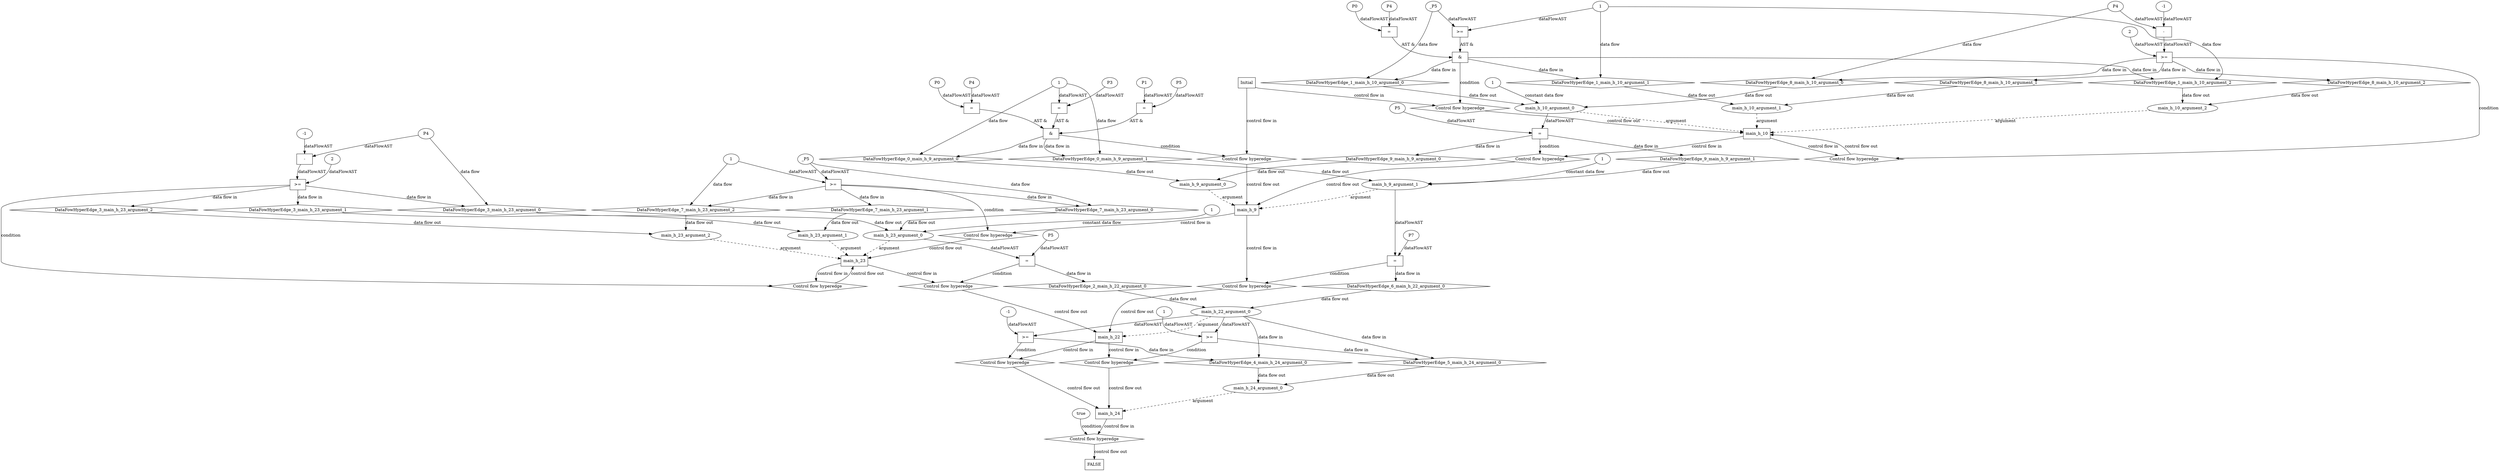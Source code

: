 digraph dag {
"main_h_10" [label="main_h_10" nodeName="main_h_10" class=cfn  shape="rect"];
"main_h_22" [label="main_h_22" nodeName="main_h_22" class=cfn  shape="rect"];
"main_h_23" [label="main_h_23" nodeName="main_h_23" class=cfn  shape="rect"];
"main_h_24" [label="main_h_24" nodeName="main_h_24" class=cfn  shape="rect"];
"main_h_9" [label="main_h_9" nodeName="main_h_9" class=cfn  shape="rect"];
FALSE [label="FALSE" nodeName=FALSE class=cfn  shape="rect"];
Initial [label="Initial" nodeName=Initial class=cfn  shape="rect"];
ControlFowHyperEdge_0 [label="Control flow hyperedge" nodeName=ControlFowHyperEdge_0 class=controlFlowHyperEdge shape="diamond"];
"Initial" -> ControlFowHyperEdge_0 [label="control flow in"]
ControlFowHyperEdge_0 -> "main_h_9" [label="control flow out"]
ControlFowHyperEdge_1 [label="Control flow hyperedge" nodeName=ControlFowHyperEdge_1 class=controlFlowHyperEdge shape="diamond"];
"Initial" -> ControlFowHyperEdge_1 [label="control flow in"]
ControlFowHyperEdge_1 -> "main_h_10" [label="control flow out"]
ControlFowHyperEdge_2 [label="Control flow hyperedge" nodeName=ControlFowHyperEdge_2 class=controlFlowHyperEdge shape="diamond"];
"main_h_23" -> ControlFowHyperEdge_2 [label="control flow in"]
ControlFowHyperEdge_2 -> "main_h_22" [label="control flow out"]
ControlFowHyperEdge_3 [label="Control flow hyperedge" nodeName=ControlFowHyperEdge_3 class=controlFlowHyperEdge shape="diamond"];
"main_h_23" -> ControlFowHyperEdge_3 [label="control flow in"]
ControlFowHyperEdge_3 -> "main_h_23" [label="control flow out"]
ControlFowHyperEdge_4 [label="Control flow hyperedge" nodeName=ControlFowHyperEdge_4 class=controlFlowHyperEdge shape="diamond"];
"main_h_22" -> ControlFowHyperEdge_4 [label="control flow in"]
ControlFowHyperEdge_4 -> "main_h_24" [label="control flow out"]
ControlFowHyperEdge_5 [label="Control flow hyperedge" nodeName=ControlFowHyperEdge_5 class=controlFlowHyperEdge shape="diamond"];
"main_h_22" -> ControlFowHyperEdge_5 [label="control flow in"]
ControlFowHyperEdge_5 -> "main_h_24" [label="control flow out"]
ControlFowHyperEdge_6 [label="Control flow hyperedge" nodeName=ControlFowHyperEdge_6 class=controlFlowHyperEdge shape="diamond"];
"main_h_9" -> ControlFowHyperEdge_6 [label="control flow in"]
ControlFowHyperEdge_6 -> "main_h_22" [label="control flow out"]
ControlFowHyperEdge_7 [label="Control flow hyperedge" nodeName=ControlFowHyperEdge_7 class=controlFlowHyperEdge shape="diamond"];
"main_h_9" -> ControlFowHyperEdge_7 [label="control flow in"]
ControlFowHyperEdge_7 -> "main_h_23" [label="control flow out"]
ControlFowHyperEdge_8 [label="Control flow hyperedge" nodeName=ControlFowHyperEdge_8 class=controlFlowHyperEdge shape="diamond"];
"main_h_10" -> ControlFowHyperEdge_8 [label="control flow in"]
ControlFowHyperEdge_8 -> "main_h_10" [label="control flow out"]
ControlFowHyperEdge_9 [label="Control flow hyperedge" nodeName=ControlFowHyperEdge_9 class=controlFlowHyperEdge shape="diamond"];
"main_h_10" -> ControlFowHyperEdge_9 [label="control flow in"]
ControlFowHyperEdge_9 -> "main_h_9" [label="control flow out"]
ControlFowHyperEdge_10 [label="Control flow hyperedge" nodeName=ControlFowHyperEdge_10 class=controlFlowHyperEdge shape="diamond"];
"main_h_24" -> ControlFowHyperEdge_10 [label="control flow in"]
ControlFowHyperEdge_10 -> "FALSE" [label="control flow out"]
"main_h_9_argument_0" [label="main_h_9_argument_0" nodeName=argument0 class=argument  head="main_h_9" shape="oval"];
"main_h_9_argument_0" -> "main_h_9"[label="argument" style="dashed"]
"main_h_9_argument_1" [label="main_h_9_argument_1" nodeName=argument1 class=argument  head="main_h_9" shape="oval"];
"main_h_9_argument_1" -> "main_h_9"[label="argument" style="dashed"]
"main_h_10_argument_0" [label="main_h_10_argument_0" nodeName=argument0 class=argument  head="main_h_10" shape="oval"];
"main_h_10_argument_0" -> "main_h_10"[label="argument" style="dashed"]
"main_h_10_argument_1" [label="main_h_10_argument_1" nodeName=argument1 class=argument  head="main_h_10" shape="oval"];
"main_h_10_argument_1" -> "main_h_10"[label="argument" style="dashed"]
"main_h_10_argument_2" [label="main_h_10_argument_2" nodeName=argument2 class=argument  head="main_h_10" shape="oval"];
"main_h_10_argument_2" -> "main_h_10"[label="argument" style="dashed"]
"main_h_22_argument_0" [label="main_h_22_argument_0" nodeName=argument0 class=argument  head="main_h_22" shape="oval"];
"main_h_22_argument_0" -> "main_h_22"[label="argument" style="dashed"]
"main_h_23_argument_0" [label="main_h_23_argument_0" nodeName=argument0 class=argument  head="main_h_23" shape="oval"];
"main_h_23_argument_0" -> "main_h_23"[label="argument" style="dashed"]
"main_h_23_argument_1" [label="main_h_23_argument_1" nodeName=argument1 class=argument  head="main_h_23" shape="oval"];
"main_h_23_argument_1" -> "main_h_23"[label="argument" style="dashed"]
"main_h_23_argument_2" [label="main_h_23_argument_2" nodeName=argument2 class=argument  head="main_h_23" shape="oval"];
"main_h_23_argument_2" -> "main_h_23"[label="argument" style="dashed"]
"main_h_24_argument_0" [label="main_h_24_argument_0" nodeName=argument0 class=argument  head="main_h_24" shape="oval"];
"main_h_24_argument_0" -> "main_h_24"[label="argument" style="dashed"]

"xxxmain_h_9___Initial_0xxx_and" [label="&" nodeName="xxxmain_h_9___Initial_0xxx_and" class=Operator shape="rect"];
"xxxmain_h_9___Initial_0xxxguard_0_node_0" [label="=" nodeName="xxxmain_h_9___Initial_0xxxguard_0_node_0" class=Operator  shape="rect"];
"xxxmain_h_9___Initial_0xxxguard_0_node_1" [label="P3" nodeName="xxxmain_h_9___Initial_0xxxguard_0_node_1" class=Constant ];
"xxxmain_h_9___Initial_0xxxguard_0_node_1" -> "xxxmain_h_9___Initial_0xxxguard_0_node_0"[label="dataFlowAST"]
"xxxmain_h_9___Initial_0xxxdataFlow_0_node_0" -> "xxxmain_h_9___Initial_0xxxguard_0_node_0"[label="dataFlowAST"]

"xxxmain_h_9___Initial_0xxxguard_0_node_0" -> "xxxmain_h_9___Initial_0xxx_and" [label="AST &"];
"xxxmain_h_9___Initial_0xxxguard1_node_0" [label="=" nodeName="xxxmain_h_9___Initial_0xxxguard1_node_0" class=Operator  shape="rect"];
"xxxmain_h_9___Initial_0xxxguard1_node_1" [label="P0" nodeName="xxxmain_h_9___Initial_0xxxguard1_node_1" class=Constant ];
"xxxmain_h_9___Initial_0xxxguard1_node_2" [label="P4" nodeName="xxxmain_h_9___Initial_0xxxguard1_node_2" class=Constant ];
"xxxmain_h_9___Initial_0xxxguard1_node_1" -> "xxxmain_h_9___Initial_0xxxguard1_node_0"[label="dataFlowAST"]
"xxxmain_h_9___Initial_0xxxguard1_node_2" -> "xxxmain_h_9___Initial_0xxxguard1_node_0"[label="dataFlowAST"]

"xxxmain_h_9___Initial_0xxxguard1_node_0" -> "xxxmain_h_9___Initial_0xxx_and" [label="AST &"];
"xxxmain_h_9___Initial_0xxxguard2_node_0" [label="=" nodeName="xxxmain_h_9___Initial_0xxxguard2_node_0" class=Operator  shape="rect"];
"xxxmain_h_9___Initial_0xxxguard2_node_1" [label="P1" nodeName="xxxmain_h_9___Initial_0xxxguard2_node_1" class=Constant ];
"xxxmain_h_9___Initial_0xxxguard2_node_2" [label="P5" nodeName="xxxmain_h_9___Initial_0xxxguard2_node_2" class=Constant ];
"xxxmain_h_9___Initial_0xxxguard2_node_1" -> "xxxmain_h_9___Initial_0xxxguard2_node_0"[label="dataFlowAST"]
"xxxmain_h_9___Initial_0xxxguard2_node_2" -> "xxxmain_h_9___Initial_0xxxguard2_node_0"[label="dataFlowAST"]

"xxxmain_h_9___Initial_0xxxguard2_node_0" -> "xxxmain_h_9___Initial_0xxx_and" [label="AST &"];
"xxxmain_h_9___Initial_0xxx_and" -> "ControlFowHyperEdge_0" [label="condition"];
"xxxmain_h_9___Initial_0xxxdataFlow_0_node_0" [label="1" nodeName="xxxmain_h_9___Initial_0xxxdataFlow_0_node_0" class=Literal ];

"xxxmain_h_9___Initial_0xxxdataFlow_0_node_0" -> "DataFowHyperEdge_0_main_h_9_argument_0" [label="data flow"];

"xxxmain_h_9___Initial_0xxxdataFlow_0_node_0" -> "DataFowHyperEdge_0_main_h_9_argument_1" [label="data flow"];
"xxxmain_h_10___Initial_1xxx_and" [label="&" nodeName="xxxmain_h_10___Initial_1xxx_and" class=Operator shape="rect"];
"xxxmain_h_10___Initial_1xxxguard_0_node_0" [label=">=" nodeName="xxxmain_h_10___Initial_1xxxguard_0_node_0" class=Operator  shape="rect"];
"xxxmain_h_10___Initial_1xxxdataFlow_0_node_0" -> "xxxmain_h_10___Initial_1xxxguard_0_node_0"[label="dataFlowAST"]
"xxxmain_h_10___Initial_1xxxdataFlow1_node_0" -> "xxxmain_h_10___Initial_1xxxguard_0_node_0"[label="dataFlowAST"]

"xxxmain_h_10___Initial_1xxxguard_0_node_0" -> "xxxmain_h_10___Initial_1xxx_and" [label="AST &"];
"xxxmain_h_10___Initial_1xxxguard1_node_0" [label="=" nodeName="xxxmain_h_10___Initial_1xxxguard1_node_0" class=Operator  shape="rect"];
"xxxmain_h_10___Initial_1xxxguard1_node_1" [label="P0" nodeName="xxxmain_h_10___Initial_1xxxguard1_node_1" class=Constant ];
"xxxmain_h_10___Initial_1xxxguard1_node_2" [label="P4" nodeName="xxxmain_h_10___Initial_1xxxguard1_node_2" class=Constant ];
"xxxmain_h_10___Initial_1xxxguard1_node_1" -> "xxxmain_h_10___Initial_1xxxguard1_node_0"[label="dataFlowAST"]
"xxxmain_h_10___Initial_1xxxguard1_node_2" -> "xxxmain_h_10___Initial_1xxxguard1_node_0"[label="dataFlowAST"]

"xxxmain_h_10___Initial_1xxxguard1_node_0" -> "xxxmain_h_10___Initial_1xxx_and" [label="AST &"];
"xxxmain_h_10___Initial_1xxx_and" -> "ControlFowHyperEdge_1" [label="condition"];
"xxxmain_h_10___Initial_1xxxdataFlow_0_node_0" [label="_P5" nodeName="xxxmain_h_10___Initial_1xxxdataFlow_0_node_0" class=Constant ];

"xxxmain_h_10___Initial_1xxxdataFlow_0_node_0" -> "DataFowHyperEdge_1_main_h_10_argument_0" [label="data flow"];
"xxxmain_h_10___Initial_1xxxdataFlow1_node_0" [label="1" nodeName="xxxmain_h_10___Initial_1xxxdataFlow1_node_0" class=Literal ];

"xxxmain_h_10___Initial_1xxxdataFlow1_node_0" -> "DataFowHyperEdge_1_main_h_10_argument_1" [label="data flow"];

"xxxmain_h_10___Initial_1xxxdataFlow1_node_0" -> "DataFowHyperEdge_1_main_h_10_argument_2" [label="data flow"];
"xxxmain_h_22___main_h_23_2xxxguard_0_node_0" [label="=" nodeName="xxxmain_h_22___main_h_23_2xxxguard_0_node_0" class=Operator  shape="rect"];
"xxxmain_h_22___main_h_23_2xxxguard_0_node_1" [label="P5" nodeName="xxxmain_h_22___main_h_23_2xxxguard_0_node_1" class=Constant ];
"xxxmain_h_22___main_h_23_2xxxguard_0_node_1" -> "xxxmain_h_22___main_h_23_2xxxguard_0_node_0"[label="dataFlowAST"]
"main_h_23_argument_0" -> "xxxmain_h_22___main_h_23_2xxxguard_0_node_0"[label="dataFlowAST"]

"xxxmain_h_22___main_h_23_2xxxguard_0_node_0" -> "ControlFowHyperEdge_2" [label="condition"];
"xxxmain_h_23___main_h_23_3xxxguard_0_node_0" [label=">=" nodeName="xxxmain_h_23___main_h_23_3xxxguard_0_node_0" class=Operator  shape="rect"];
"xxxmain_h_23___main_h_23_3xxxguard_0_node_1" [label="-" nodeName="xxxmain_h_23___main_h_23_3xxxguard_0_node_1" class= Operator shape="rect"];
"xxxmain_h_23___main_h_23_3xxxguard_0_node_3" [label="-1" nodeName="xxxmain_h_23___main_h_23_3xxxguard_0_node_3" class=Literal ];
"xxxmain_h_23___main_h_23_3xxxguard_0_node_4" [label="2" nodeName="xxxmain_h_23___main_h_23_3xxxguard_0_node_4" class=Literal ];
"xxxmain_h_23___main_h_23_3xxxguard_0_node_1" -> "xxxmain_h_23___main_h_23_3xxxguard_0_node_0"[label="dataFlowAST"]
"xxxmain_h_23___main_h_23_3xxxguard_0_node_4" -> "xxxmain_h_23___main_h_23_3xxxguard_0_node_0"[label="dataFlowAST"]
"xxxmain_h_23___main_h_23_3xxxdataFlow_0_node_0" -> "xxxmain_h_23___main_h_23_3xxxguard_0_node_1"[label="dataFlowAST"]
"xxxmain_h_23___main_h_23_3xxxguard_0_node_3" -> "xxxmain_h_23___main_h_23_3xxxguard_0_node_1"[label="dataFlowAST"]

"xxxmain_h_23___main_h_23_3xxxguard_0_node_0" -> "ControlFowHyperEdge_3" [label="condition"];
"xxxmain_h_23___main_h_23_3xxxdataFlow_0_node_0" [label="P4" nodeName="xxxmain_h_23___main_h_23_3xxxdataFlow_0_node_0" class=Constant ];

"xxxmain_h_23___main_h_23_3xxxdataFlow_0_node_0" -> "DataFowHyperEdge_3_main_h_23_argument_0" [label="data flow"];
"xxxmain_h_24___main_h_22_4xxxguard_0_node_0" [label=">=" nodeName="xxxmain_h_24___main_h_22_4xxxguard_0_node_0" class=Operator  shape="rect"];
"xxxmain_h_24___main_h_22_4xxxguard_0_node_1" [label="-1" nodeName="xxxmain_h_24___main_h_22_4xxxguard_0_node_1" class=Literal ];
"xxxmain_h_24___main_h_22_4xxxguard_0_node_1" -> "xxxmain_h_24___main_h_22_4xxxguard_0_node_0"[label="dataFlowAST"]
"main_h_22_argument_0" -> "xxxmain_h_24___main_h_22_4xxxguard_0_node_0"[label="dataFlowAST"]

"xxxmain_h_24___main_h_22_4xxxguard_0_node_0" -> "ControlFowHyperEdge_4" [label="condition"];
"xxxmain_h_24___main_h_22_5xxxguard_0_node_0" [label=">=" nodeName="xxxmain_h_24___main_h_22_5xxxguard_0_node_0" class=Operator  shape="rect"];
"xxxmain_h_24___main_h_22_5xxxguard_0_node_2" [label="1" nodeName="xxxmain_h_24___main_h_22_5xxxguard_0_node_2" class=Literal ];
"main_h_22_argument_0" -> "xxxmain_h_24___main_h_22_5xxxguard_0_node_0"[label="dataFlowAST"]
"xxxmain_h_24___main_h_22_5xxxguard_0_node_2" -> "xxxmain_h_24___main_h_22_5xxxguard_0_node_0"[label="dataFlowAST"]

"xxxmain_h_24___main_h_22_5xxxguard_0_node_0" -> "ControlFowHyperEdge_5" [label="condition"];
"xxxmain_h_22___main_h_9_6xxxguard_0_node_0" [label="=" nodeName="xxxmain_h_22___main_h_9_6xxxguard_0_node_0" class=Operator  shape="rect"];
"xxxmain_h_22___main_h_9_6xxxguard_0_node_2" [label="P7" nodeName="xxxmain_h_22___main_h_9_6xxxguard_0_node_2" class=Constant ];
"main_h_9_argument_1" -> "xxxmain_h_22___main_h_9_6xxxguard_0_node_0"[label="dataFlowAST"]
"xxxmain_h_22___main_h_9_6xxxguard_0_node_2" -> "xxxmain_h_22___main_h_9_6xxxguard_0_node_0"[label="dataFlowAST"]

"xxxmain_h_22___main_h_9_6xxxguard_0_node_0" -> "ControlFowHyperEdge_6" [label="condition"];
"xxxmain_h_23___main_h_9_7xxxguard_0_node_0" [label=">=" nodeName="xxxmain_h_23___main_h_9_7xxxguard_0_node_0" class=Operator  shape="rect"];
"xxxmain_h_23___main_h_9_7xxxdataFlow_0_node_0" -> "xxxmain_h_23___main_h_9_7xxxguard_0_node_0"[label="dataFlowAST"]
"xxxmain_h_23___main_h_9_7xxxdataFlow1_node_0" -> "xxxmain_h_23___main_h_9_7xxxguard_0_node_0"[label="dataFlowAST"]

"xxxmain_h_23___main_h_9_7xxxguard_0_node_0" -> "ControlFowHyperEdge_7" [label="condition"];
"xxxmain_h_23___main_h_9_7xxxdataFlow_0_node_0" [label="_P5" nodeName="xxxmain_h_23___main_h_9_7xxxdataFlow_0_node_0" class=Constant ];

"xxxmain_h_23___main_h_9_7xxxdataFlow_0_node_0" -> "DataFowHyperEdge_7_main_h_23_argument_0" [label="data flow"];
"xxxmain_h_23___main_h_9_7xxxdataFlow1_node_0" [label="1" nodeName="xxxmain_h_23___main_h_9_7xxxdataFlow1_node_0" class=Literal ];

"xxxmain_h_23___main_h_9_7xxxdataFlow1_node_0" -> "DataFowHyperEdge_7_main_h_23_argument_2" [label="data flow"];
"xxxmain_h_10___main_h_10_8xxxguard_0_node_0" [label=">=" nodeName="xxxmain_h_10___main_h_10_8xxxguard_0_node_0" class=Operator  shape="rect"];
"xxxmain_h_10___main_h_10_8xxxguard_0_node_1" [label="-" nodeName="xxxmain_h_10___main_h_10_8xxxguard_0_node_1" class= Operator shape="rect"];
"xxxmain_h_10___main_h_10_8xxxguard_0_node_3" [label="-1" nodeName="xxxmain_h_10___main_h_10_8xxxguard_0_node_3" class=Literal ];
"xxxmain_h_10___main_h_10_8xxxguard_0_node_4" [label="2" nodeName="xxxmain_h_10___main_h_10_8xxxguard_0_node_4" class=Literal ];
"xxxmain_h_10___main_h_10_8xxxguard_0_node_1" -> "xxxmain_h_10___main_h_10_8xxxguard_0_node_0"[label="dataFlowAST"]
"xxxmain_h_10___main_h_10_8xxxguard_0_node_4" -> "xxxmain_h_10___main_h_10_8xxxguard_0_node_0"[label="dataFlowAST"]
"xxxmain_h_10___main_h_10_8xxxdataFlow_0_node_0" -> "xxxmain_h_10___main_h_10_8xxxguard_0_node_1"[label="dataFlowAST"]
"xxxmain_h_10___main_h_10_8xxxguard_0_node_3" -> "xxxmain_h_10___main_h_10_8xxxguard_0_node_1"[label="dataFlowAST"]

"xxxmain_h_10___main_h_10_8xxxguard_0_node_0" -> "ControlFowHyperEdge_8" [label="condition"];
"xxxmain_h_10___main_h_10_8xxxdataFlow_0_node_0" [label="P4" nodeName="xxxmain_h_10___main_h_10_8xxxdataFlow_0_node_0" class=Constant ];

"xxxmain_h_10___main_h_10_8xxxdataFlow_0_node_0" -> "DataFowHyperEdge_8_main_h_10_argument_0" [label="data flow"];
"xxxmain_h_9___main_h_10_9xxxguard_0_node_0" [label="=" nodeName="xxxmain_h_9___main_h_10_9xxxguard_0_node_0" class=Operator  shape="rect"];
"xxxmain_h_9___main_h_10_9xxxguard_0_node_1" [label="P5" nodeName="xxxmain_h_9___main_h_10_9xxxguard_0_node_1" class=Constant ];
"xxxmain_h_9___main_h_10_9xxxguard_0_node_1" -> "xxxmain_h_9___main_h_10_9xxxguard_0_node_0"[label="dataFlowAST"]
"main_h_10_argument_0" -> "xxxmain_h_9___main_h_10_9xxxguard_0_node_0"[label="dataFlowAST"]

"xxxmain_h_9___main_h_10_9xxxguard_0_node_0" -> "ControlFowHyperEdge_9" [label="condition"];
"xxxFALSE___main_h_24_10xxxguard_0_node_0" [label="true" nodeName="xxxFALSE___main_h_24_10xxxguard_0_node_0" class=BoolValue ];

"xxxFALSE___main_h_24_10xxxguard_0_node_0" -> "ControlFowHyperEdge_10" [label="condition"];
"DataFowHyperEdge_0_main_h_9_argument_0" [label="DataFowHyperEdge_0_main_h_9_argument_0" nodeName="DataFowHyperEdge_0_main_h_9_argument_0" class=DataFlowHyperedge shape="diamond"];
"DataFowHyperEdge_0_main_h_9_argument_0" -> "main_h_9_argument_0"[label="data flow out"]
"xxxmain_h_9___Initial_0xxx_and" -> "DataFowHyperEdge_0_main_h_9_argument_0"[label="data flow in"]
"DataFowHyperEdge_0_main_h_9_argument_1" [label="DataFowHyperEdge_0_main_h_9_argument_1" nodeName="DataFowHyperEdge_0_main_h_9_argument_1" class=DataFlowHyperedge shape="diamond"];
"DataFowHyperEdge_0_main_h_9_argument_1" -> "main_h_9_argument_1"[label="data flow out"]
"xxxmain_h_9___Initial_0xxx_and" -> "DataFowHyperEdge_0_main_h_9_argument_1"[label="data flow in"]
"DataFowHyperEdge_1_main_h_10_argument_0" [label="DataFowHyperEdge_1_main_h_10_argument_0" nodeName="DataFowHyperEdge_1_main_h_10_argument_0" class=DataFlowHyperedge shape="diamond"];
"DataFowHyperEdge_1_main_h_10_argument_0" -> "main_h_10_argument_0"[label="data flow out"]
"xxxmain_h_10___Initial_1xxx_and" -> "DataFowHyperEdge_1_main_h_10_argument_0"[label="data flow in"]
"DataFowHyperEdge_1_main_h_10_argument_1" [label="DataFowHyperEdge_1_main_h_10_argument_1" nodeName="DataFowHyperEdge_1_main_h_10_argument_1" class=DataFlowHyperedge shape="diamond"];
"DataFowHyperEdge_1_main_h_10_argument_1" -> "main_h_10_argument_1"[label="data flow out"]
"xxxmain_h_10___Initial_1xxx_and" -> "DataFowHyperEdge_1_main_h_10_argument_1"[label="data flow in"]
"DataFowHyperEdge_1_main_h_10_argument_2" [label="DataFowHyperEdge_1_main_h_10_argument_2" nodeName="DataFowHyperEdge_1_main_h_10_argument_2" class=DataFlowHyperedge shape="diamond"];
"DataFowHyperEdge_1_main_h_10_argument_2" -> "main_h_10_argument_2"[label="data flow out"]
"xxxmain_h_10___Initial_1xxx_and" -> "DataFowHyperEdge_1_main_h_10_argument_2"[label="data flow in"]
"DataFowHyperEdge_2_main_h_22_argument_0" [label="DataFowHyperEdge_2_main_h_22_argument_0" nodeName="DataFowHyperEdge_2_main_h_22_argument_0" class=DataFlowHyperedge shape="diamond"];
"DataFowHyperEdge_2_main_h_22_argument_0" -> "main_h_22_argument_0"[label="data flow out"]
"xxxmain_h_22___main_h_23_2xxxguard_0_node_0" -> "DataFowHyperEdge_2_main_h_22_argument_0"[label="data flow in"]
"DataFowHyperEdge_3_main_h_23_argument_0" [label="DataFowHyperEdge_3_main_h_23_argument_0" nodeName="DataFowHyperEdge_3_main_h_23_argument_0" class=DataFlowHyperedge shape="diamond"];
"DataFowHyperEdge_3_main_h_23_argument_0" -> "main_h_23_argument_0"[label="data flow out"]
"xxxmain_h_23___main_h_23_3xxxguard_0_node_0" -> "DataFowHyperEdge_3_main_h_23_argument_0"[label="data flow in"]
"DataFowHyperEdge_3_main_h_23_argument_1" [label="DataFowHyperEdge_3_main_h_23_argument_1" nodeName="DataFowHyperEdge_3_main_h_23_argument_1" class=DataFlowHyperedge shape="diamond"];
"DataFowHyperEdge_3_main_h_23_argument_1" -> "main_h_23_argument_1"[label="data flow out"]
"xxxmain_h_23___main_h_23_3xxxguard_0_node_0" -> "DataFowHyperEdge_3_main_h_23_argument_1"[label="data flow in"]
"DataFowHyperEdge_3_main_h_23_argument_2" [label="DataFowHyperEdge_3_main_h_23_argument_2" nodeName="DataFowHyperEdge_3_main_h_23_argument_2" class=DataFlowHyperedge shape="diamond"];
"DataFowHyperEdge_3_main_h_23_argument_2" -> "main_h_23_argument_2"[label="data flow out"]
"xxxmain_h_23___main_h_23_3xxxguard_0_node_0" -> "DataFowHyperEdge_3_main_h_23_argument_2"[label="data flow in"]
"DataFowHyperEdge_4_main_h_24_argument_0" [label="DataFowHyperEdge_4_main_h_24_argument_0" nodeName="DataFowHyperEdge_4_main_h_24_argument_0" class=DataFlowHyperedge shape="diamond"];
"DataFowHyperEdge_4_main_h_24_argument_0" -> "main_h_24_argument_0"[label="data flow out"]
"xxxmain_h_24___main_h_22_4xxxguard_0_node_0" -> "DataFowHyperEdge_4_main_h_24_argument_0"[label="data flow in"]
"DataFowHyperEdge_5_main_h_24_argument_0" [label="DataFowHyperEdge_5_main_h_24_argument_0" nodeName="DataFowHyperEdge_5_main_h_24_argument_0" class=DataFlowHyperedge shape="diamond"];
"DataFowHyperEdge_5_main_h_24_argument_0" -> "main_h_24_argument_0"[label="data flow out"]
"xxxmain_h_24___main_h_22_5xxxguard_0_node_0" -> "DataFowHyperEdge_5_main_h_24_argument_0"[label="data flow in"]
"DataFowHyperEdge_6_main_h_22_argument_0" [label="DataFowHyperEdge_6_main_h_22_argument_0" nodeName="DataFowHyperEdge_6_main_h_22_argument_0" class=DataFlowHyperedge shape="diamond"];
"DataFowHyperEdge_6_main_h_22_argument_0" -> "main_h_22_argument_0"[label="data flow out"]
"xxxmain_h_22___main_h_9_6xxxguard_0_node_0" -> "DataFowHyperEdge_6_main_h_22_argument_0"[label="data flow in"]
"DataFowHyperEdge_7_main_h_23_argument_0" [label="DataFowHyperEdge_7_main_h_23_argument_0" nodeName="DataFowHyperEdge_7_main_h_23_argument_0" class=DataFlowHyperedge shape="diamond"];
"DataFowHyperEdge_7_main_h_23_argument_0" -> "main_h_23_argument_0"[label="data flow out"]
"xxxmain_h_23___main_h_9_7xxxguard_0_node_0" -> "DataFowHyperEdge_7_main_h_23_argument_0"[label="data flow in"]
"DataFowHyperEdge_7_main_h_23_argument_1" [label="DataFowHyperEdge_7_main_h_23_argument_1" nodeName="DataFowHyperEdge_7_main_h_23_argument_1" class=DataFlowHyperedge shape="diamond"];
"DataFowHyperEdge_7_main_h_23_argument_1" -> "main_h_23_argument_1"[label="data flow out"]
"xxxmain_h_23___main_h_9_7xxxguard_0_node_0" -> "DataFowHyperEdge_7_main_h_23_argument_1"[label="data flow in"]
"DataFowHyperEdge_7_main_h_23_argument_2" [label="DataFowHyperEdge_7_main_h_23_argument_2" nodeName="DataFowHyperEdge_7_main_h_23_argument_2" class=DataFlowHyperedge shape="diamond"];
"DataFowHyperEdge_7_main_h_23_argument_2" -> "main_h_23_argument_2"[label="data flow out"]
"xxxmain_h_23___main_h_9_7xxxguard_0_node_0" -> "DataFowHyperEdge_7_main_h_23_argument_2"[label="data flow in"]
"DataFowHyperEdge_8_main_h_10_argument_0" [label="DataFowHyperEdge_8_main_h_10_argument_0" nodeName="DataFowHyperEdge_8_main_h_10_argument_0" class=DataFlowHyperedge shape="diamond"];
"DataFowHyperEdge_8_main_h_10_argument_0" -> "main_h_10_argument_0"[label="data flow out"]
"xxxmain_h_10___main_h_10_8xxxguard_0_node_0" -> "DataFowHyperEdge_8_main_h_10_argument_0"[label="data flow in"]
"DataFowHyperEdge_8_main_h_10_argument_1" [label="DataFowHyperEdge_8_main_h_10_argument_1" nodeName="DataFowHyperEdge_8_main_h_10_argument_1" class=DataFlowHyperedge shape="diamond"];
"DataFowHyperEdge_8_main_h_10_argument_1" -> "main_h_10_argument_1"[label="data flow out"]
"xxxmain_h_10___main_h_10_8xxxguard_0_node_0" -> "DataFowHyperEdge_8_main_h_10_argument_1"[label="data flow in"]
"DataFowHyperEdge_8_main_h_10_argument_2" [label="DataFowHyperEdge_8_main_h_10_argument_2" nodeName="DataFowHyperEdge_8_main_h_10_argument_2" class=DataFlowHyperedge shape="diamond"];
"DataFowHyperEdge_8_main_h_10_argument_2" -> "main_h_10_argument_2"[label="data flow out"]
"xxxmain_h_10___main_h_10_8xxxguard_0_node_0" -> "DataFowHyperEdge_8_main_h_10_argument_2"[label="data flow in"]
"DataFowHyperEdge_9_main_h_9_argument_0" [label="DataFowHyperEdge_9_main_h_9_argument_0" nodeName="DataFowHyperEdge_9_main_h_9_argument_0" class=DataFlowHyperedge shape="diamond"];
"DataFowHyperEdge_9_main_h_9_argument_0" -> "main_h_9_argument_0"[label="data flow out"]
"xxxmain_h_9___main_h_10_9xxxguard_0_node_0" -> "DataFowHyperEdge_9_main_h_9_argument_0"[label="data flow in"]
"DataFowHyperEdge_9_main_h_9_argument_1" [label="DataFowHyperEdge_9_main_h_9_argument_1" nodeName="DataFowHyperEdge_9_main_h_9_argument_1" class=DataFlowHyperedge shape="diamond"];
"DataFowHyperEdge_9_main_h_9_argument_1" -> "main_h_9_argument_1"[label="data flow out"]
"xxxmain_h_9___main_h_10_9xxxguard_0_node_0" -> "DataFowHyperEdge_9_main_h_9_argument_1"[label="data flow in"]
"xxxmain_h_22___main_h_23_2xxxmain_h_23_argument_0_constant_1" [label="1" nodeName="xxxmain_h_22___main_h_23_2xxxmain_h_23_argument_0_constant_1" class=Constant];
"xxxmain_h_22___main_h_23_2xxxmain_h_23_argument_0_constant_1" -> "main_h_23_argument_0" [label="constant data flow"];
"xxxmain_h_22___main_h_9_6xxxmain_h_9_argument_1_constant_1" [label="1" nodeName="xxxmain_h_22___main_h_9_6xxxmain_h_9_argument_1_constant_1" class=Constant];
"xxxmain_h_22___main_h_9_6xxxmain_h_9_argument_1_constant_1" -> "main_h_9_argument_1" [label="constant data flow"];
"xxxmain_h_9___main_h_10_9xxxmain_h_10_argument_0_constant_1" [label="1" nodeName="xxxmain_h_9___main_h_10_9xxxmain_h_10_argument_0_constant_1" class=Constant];
"xxxmain_h_9___main_h_10_9xxxmain_h_10_argument_0_constant_1" -> "main_h_10_argument_0" [label="constant data flow"];
"main_h_22_argument_0" -> "DataFowHyperEdge_4_main_h_24_argument_0"[label="data flow in"]
"main_h_22_argument_0" -> "DataFowHyperEdge_5_main_h_24_argument_0"[label="data flow in"]




}

